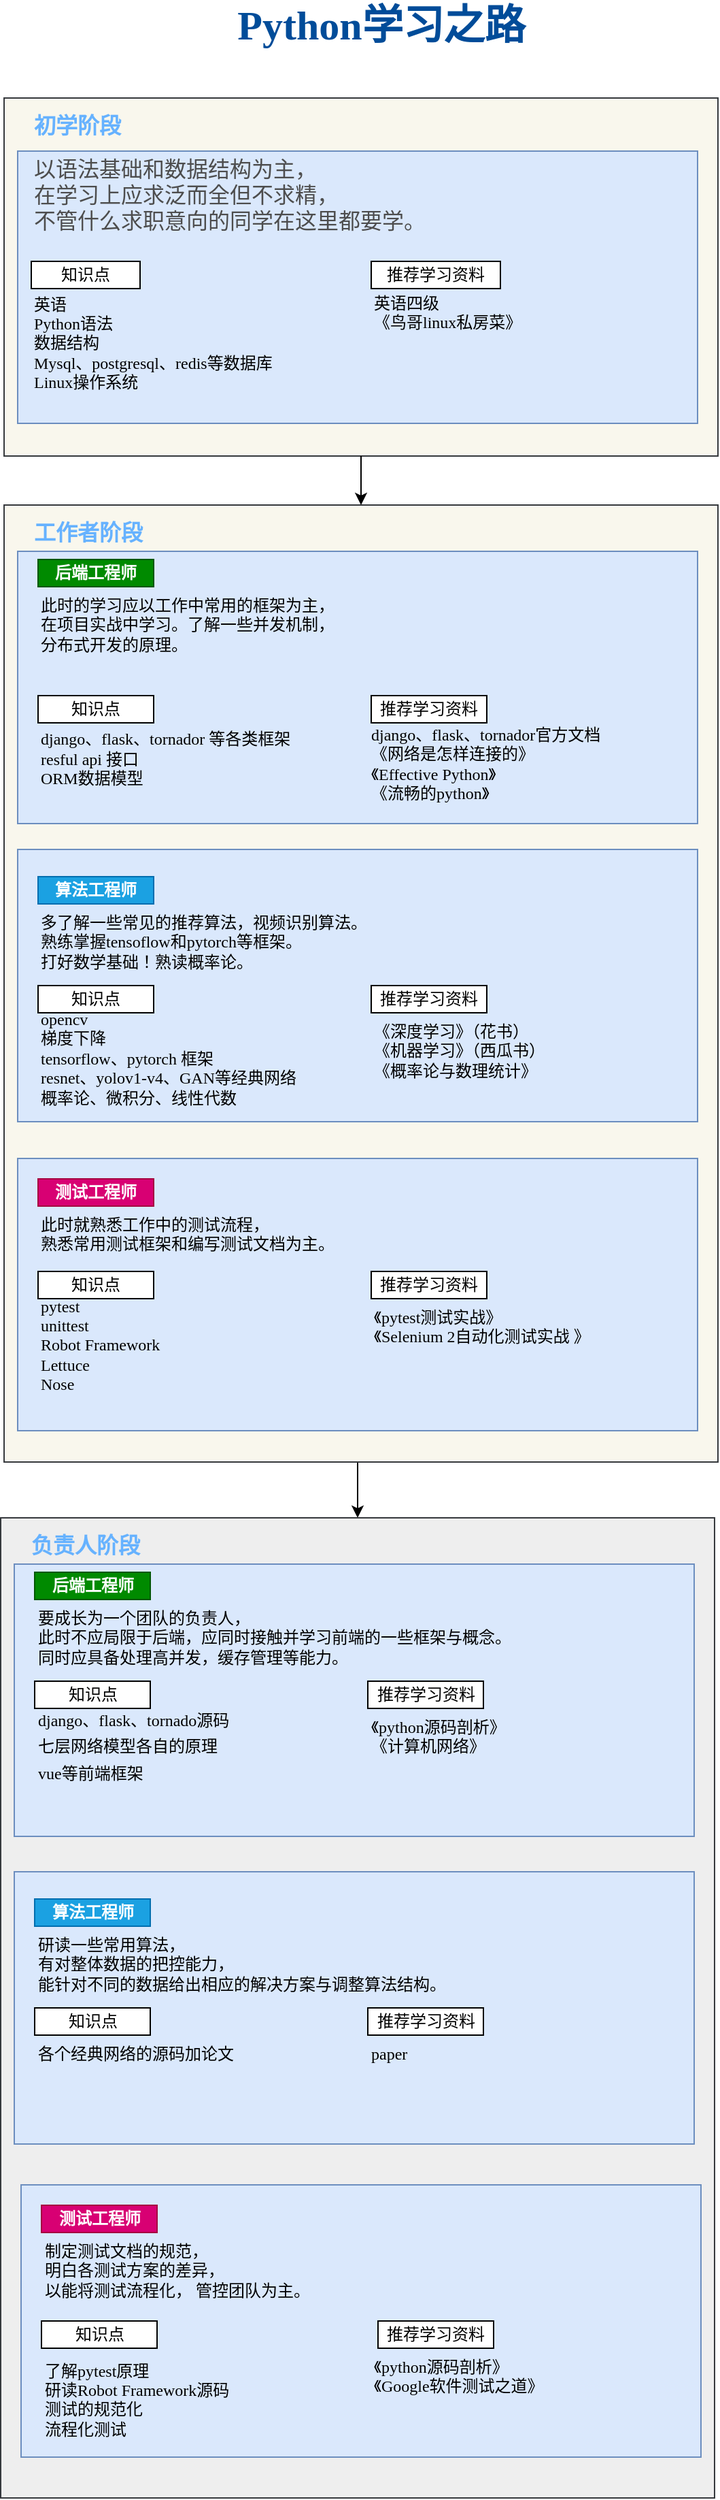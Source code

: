 <mxfile version="13.6.4" type="github">
  <diagram id="l5rkMX41A2DQlqJ6bJBF" name="Page-1">
    <mxGraphModel dx="981" dy="546" grid="1" gridSize="10" guides="1" tooltips="1" connect="1" arrows="1" fold="1" page="1" pageScale="1" pageWidth="850" pageHeight="1100" math="0" shadow="0">
      <root>
        <mxCell id="0" />
        <mxCell id="1" parent="0" />
        <mxCell id="UAcBqdveJcMJWKJadwkK-5" value="" style="rounded=0;whiteSpace=wrap;html=1;fillColor=#f9f7ed;strokeColor=#36393d;fontFamily=Comic Sans MS;" parent="1" vertex="1">
          <mxGeometry x="180" y="107" width="525" height="263" as="geometry" />
        </mxCell>
        <mxCell id="UAcBqdveJcMJWKJadwkK-65" value="" style="rounded=0;whiteSpace=wrap;html=1;align=left;fillColor=#dae8fc;strokeColor=#6c8ebf;fontFamily=Comic Sans MS;" parent="1" vertex="1">
          <mxGeometry x="190" y="146" width="500" height="200" as="geometry" />
        </mxCell>
        <mxCell id="UAcBqdveJcMJWKJadwkK-137" value="" style="edgeStyle=orthogonalEdgeStyle;rounded=0;orthogonalLoop=1;jettySize=auto;html=1;fontFamily=Comic Sans MS;entryX=0.5;entryY=0;entryDx=0;entryDy=0;" parent="1" source="UAcBqdveJcMJWKJadwkK-7" target="UAcBqdveJcMJWKJadwkK-114" edge="1">
          <mxGeometry relative="1" as="geometry">
            <mxPoint x="575" y="1317" as="targetPoint" />
            <Array as="points">
              <mxPoint x="440" y="1120" />
              <mxPoint x="440" y="1120" />
            </Array>
          </mxGeometry>
        </mxCell>
        <mxCell id="UAcBqdveJcMJWKJadwkK-7" value="" style="rounded=0;whiteSpace=wrap;html=1;fontFamily=Comic Sans MS;fillColor=#f9f7ed;strokeColor=#36393d;" parent="1" vertex="1">
          <mxGeometry x="180" y="406" width="525" height="703" as="geometry" />
        </mxCell>
        <mxCell id="UAcBqdveJcMJWKJadwkK-64" value="" style="rounded=0;whiteSpace=wrap;html=1;align=left;fillColor=#dae8fc;strokeColor=#6c8ebf;fontFamily=Comic Sans MS;" parent="1" vertex="1">
          <mxGeometry x="190" y="886" width="500" height="200" as="geometry" />
        </mxCell>
        <mxCell id="UAcBqdveJcMJWKJadwkK-63" value="" style="rounded=0;whiteSpace=wrap;html=1;align=left;fillColor=#dae8fc;strokeColor=#6c8ebf;fontFamily=Comic Sans MS;" parent="1" vertex="1">
          <mxGeometry x="190" y="659" width="500" height="200" as="geometry" />
        </mxCell>
        <mxCell id="UAcBqdveJcMJWKJadwkK-56" value="" style="rounded=0;whiteSpace=wrap;html=1;align=left;fillColor=#dae8fc;strokeColor=#6c8ebf;fontFamily=Comic Sans MS;" parent="1" vertex="1">
          <mxGeometry x="190" y="440" width="500" height="200" as="geometry" />
        </mxCell>
        <mxCell id="UAcBqdveJcMJWKJadwkK-58" style="edgeStyle=orthogonalEdgeStyle;rounded=0;orthogonalLoop=1;jettySize=auto;html=1;entryX=0.5;entryY=0;entryDx=0;entryDy=0;fontFamily=Comic Sans MS;" parent="1" source="UAcBqdveJcMJWKJadwkK-5" target="UAcBqdveJcMJWKJadwkK-7" edge="1">
          <mxGeometry relative="1" as="geometry" />
        </mxCell>
        <mxCell id="UAcBqdveJcMJWKJadwkK-1" value="初学阶段" style="text;html=1;align=left;verticalAlign=middle;whiteSpace=wrap;rounded=0;fontSize=16;fontStyle=1;fontColor=#66B2FF;fontFamily=Comic Sans MS;" parent="1" vertex="1">
          <mxGeometry x="200" y="117" width="140" height="20" as="geometry" />
        </mxCell>
        <mxCell id="UAcBqdveJcMJWKJadwkK-2" value="&lt;font size=&quot;1&quot; color=&quot;#004C99&quot;&gt;&lt;b style=&quot;font-size: 30px&quot;&gt;Python学习之路&lt;/b&gt;&lt;/font&gt;" style="text;html=1;strokeColor=none;fillColor=none;align=center;verticalAlign=middle;whiteSpace=wrap;rounded=0;fontFamily=Comic Sans MS;" parent="1" vertex="1">
          <mxGeometry x="280" y="43" width="355" height="20" as="geometry" />
        </mxCell>
        <mxCell id="UAcBqdveJcMJWKJadwkK-3" value="&lt;p style=&quot;line-height: 120%&quot;&gt;以语法基础和数据结构为主，&lt;br&gt;在学习上应求泛而全但不求精，&lt;br&gt;不管什么求职意向的同学在这里都要学。&lt;/p&gt;" style="text;fillColor=none;align=left;verticalAlign=top;whiteSpace=wrap;rounded=0;fontSize=16;horizontal=1;labelPosition=center;verticalLabelPosition=middle;spacing=2;fontColor=#4D4D4D;labelBackgroundColor=none;spacingTop=0;fontStyle=0;html=1;fontFamily=Comic Sans MS;" parent="1" vertex="1">
          <mxGeometry x="200" y="127" width="400" height="100" as="geometry" />
        </mxCell>
        <mxCell id="UAcBqdveJcMJWKJadwkK-6" value="知识点" style="rounded=0;whiteSpace=wrap;html=1;fontFamily=Comic Sans MS;" parent="1" vertex="1">
          <mxGeometry x="200" y="227" width="80" height="20" as="geometry" />
        </mxCell>
        <mxCell id="UAcBqdveJcMJWKJadwkK-8" value="工作者阶段" style="text;html=1;align=left;verticalAlign=middle;whiteSpace=wrap;rounded=0;fontSize=16;fontStyle=1;fontColor=#66B2FF;fontFamily=Comic Sans MS;" parent="1" vertex="1">
          <mxGeometry x="200" y="416" width="140" height="20" as="geometry" />
        </mxCell>
        <mxCell id="UAcBqdveJcMJWKJadwkK-12" value="推荐学习资料" style="rounded=0;whiteSpace=wrap;html=1;fontFamily=Comic Sans MS;" parent="1" vertex="1">
          <mxGeometry x="450" y="227" width="95" height="20" as="geometry" />
        </mxCell>
        <mxCell id="UAcBqdveJcMJWKJadwkK-13" value="推荐学习资料" style="rounded=0;whiteSpace=wrap;html=1;fontFamily=Comic Sans MS;" parent="1" vertex="1">
          <mxGeometry x="450" y="546" width="85" height="20" as="geometry" />
        </mxCell>
        <mxCell id="UAcBqdveJcMJWKJadwkK-20" value="后端工程师" style="rounded=0;whiteSpace=wrap;html=1;fillColor=#008a00;strokeColor=#005700;fontColor=#ffffff;fontStyle=1;fontFamily=Comic Sans MS;" parent="1" vertex="1">
          <mxGeometry x="205" y="446" width="85" height="20" as="geometry" />
        </mxCell>
        <mxCell id="UAcBqdveJcMJWKJadwkK-21" value="知识点" style="rounded=0;whiteSpace=wrap;html=1;fontFamily=Comic Sans MS;" parent="1" vertex="1">
          <mxGeometry x="205" y="546" width="85" height="20" as="geometry" />
        </mxCell>
        <mxCell id="UAcBqdveJcMJWKJadwkK-22" value="&lt;div&gt;此时的学习应以工作中常用的框架为主，&lt;/div&gt;&lt;div&gt;在项目实战中学习。了解一些并发机制，&lt;/div&gt;&lt;div&gt;分布式开发的原理。&lt;br&gt;&lt;/div&gt;" style="text;html=1;strokeColor=none;fillColor=none;align=left;verticalAlign=top;whiteSpace=wrap;rounded=0;fontFamily=Comic Sans MS;" parent="1" vertex="1">
          <mxGeometry x="205" y="466" width="375" height="60" as="geometry" />
        </mxCell>
        <mxCell id="UAcBqdveJcMJWKJadwkK-39" value="&lt;div&gt;英语四级&lt;br&gt;&lt;/div&gt;&lt;div&gt;《鸟哥linux私房菜》&lt;/div&gt;&lt;div&gt;&lt;br&gt;&lt;/div&gt;" style="text;strokeColor=none;fillColor=none;align=left;verticalAlign=middle;whiteSpace=wrap;rounded=0;html=1;fontFamily=Comic Sans MS;" parent="1" vertex="1">
          <mxGeometry x="450" y="247" width="195" height="50" as="geometry" />
        </mxCell>
        <mxCell id="UAcBqdveJcMJWKJadwkK-40" value="&lt;p style=&quot;line-height: 120%&quot;&gt;英语&lt;br&gt;Python语法&lt;br&gt;数据结构&lt;br&gt;Mysql、postgresql、redis等数据库&lt;br&gt;Linux操作系统&lt;/p&gt;" style="text;strokeColor=none;fillColor=none;align=left;verticalAlign=middle;whiteSpace=wrap;rounded=0;&#xa;lineHeight=20px;labelBorderColor=none;html=1;fontFamily=Comic Sans MS;" parent="1" vertex="1">
          <mxGeometry x="200" y="247" width="235" height="80" as="geometry" />
        </mxCell>
        <mxCell id="UAcBqdveJcMJWKJadwkK-41" value="&lt;p style=&quot;line-height: 120%&quot;&gt;django、flask、tornador 等各类框架&lt;br&gt;resful api 接口&lt;br&gt;ORM数据模型&lt;br&gt;&lt;br&gt;&lt;br&gt;&lt;br&gt;&lt;br&gt;&lt;/p&gt;" style="text;strokeColor=none;fillColor=none;align=left;verticalAlign=middle;whiteSpace=wrap;rounded=0;&#xa;lineHeight=20px;labelBorderColor=none;html=1;fontFamily=Comic Sans MS;" parent="1" vertex="1">
          <mxGeometry x="205" y="566" width="235" height="110" as="geometry" />
        </mxCell>
        <mxCell id="UAcBqdveJcMJWKJadwkK-42" value="&lt;div&gt;django、flask、tornador官方文档&lt;/div&gt;&lt;div&gt;《网络是怎样连接的》&lt;br&gt;&lt;/div&gt;&lt;div&gt;《Effective Python》&lt;/div&gt;&lt;div&gt;《流畅的python》&lt;/div&gt;" style="text;strokeColor=none;fillColor=none;align=left;verticalAlign=middle;whiteSpace=wrap;rounded=0;&#xa;lineHeight=20px;labelBorderColor=none;html=1;fontFamily=Comic Sans MS;" parent="1" vertex="1">
          <mxGeometry x="447.5" y="571" width="235" height="50" as="geometry" />
        </mxCell>
        <mxCell id="UAcBqdveJcMJWKJadwkK-43" value="推荐学习资料" style="rounded=0;whiteSpace=wrap;html=1;fontFamily=Comic Sans MS;" parent="1" vertex="1">
          <mxGeometry x="450" y="759" width="85" height="20" as="geometry" />
        </mxCell>
        <mxCell id="UAcBqdveJcMJWKJadwkK-44" value="算法工程师" style="rounded=0;whiteSpace=wrap;html=1;fontStyle=1;fillColor=#1ba1e2;strokeColor=#006EAF;fontColor=#ffffff;fontFamily=Comic Sans MS;" parent="1" vertex="1">
          <mxGeometry x="205" y="679" width="85" height="20" as="geometry" />
        </mxCell>
        <mxCell id="UAcBqdveJcMJWKJadwkK-45" value="知识点" style="rounded=0;whiteSpace=wrap;html=1;fontFamily=Comic Sans MS;" parent="1" vertex="1">
          <mxGeometry x="205" y="759" width="85" height="20" as="geometry" />
        </mxCell>
        <mxCell id="UAcBqdveJcMJWKJadwkK-46" value="&lt;div&gt;多了解一些常见的推荐算法，视频识别算法。&lt;/div&gt;&lt;div&gt;熟练掌握tensoflow和pytorch等框架。&lt;/div&gt;&lt;div&gt;打好数学基础！熟读概率论。&lt;br&gt;&lt;/div&gt;" style="text;html=1;strokeColor=none;fillColor=none;align=left;verticalAlign=top;whiteSpace=wrap;rounded=0;fontFamily=Comic Sans MS;" parent="1" vertex="1">
          <mxGeometry x="205" y="699" width="375" height="80" as="geometry" />
        </mxCell>
        <mxCell id="UAcBqdveJcMJWKJadwkK-47" value="&lt;div&gt;opencv&lt;/div&gt;&lt;div&gt;梯度下降&lt;br&gt;&lt;/div&gt;&lt;div&gt;tensorflow、pytorch 框架&lt;br&gt;&lt;/div&gt;&lt;div&gt;resnet、yolov1-v4、GAN等经典网络&lt;/div&gt;&lt;div&gt;概率论、微积分、线性代数&lt;br&gt;&lt;/div&gt;" style="text;strokeColor=none;fillColor=none;align=left;verticalAlign=top;whiteSpace=wrap;rounded=0;&#xa;lineHeight=20px;labelBorderColor=none;html=1;fontFamily=Comic Sans MS;" parent="1" vertex="1">
          <mxGeometry x="205" y="770" width="205" height="80" as="geometry" />
        </mxCell>
        <mxCell id="UAcBqdveJcMJWKJadwkK-48" value="&lt;div&gt;《深度学习》（花书）&lt;/div&gt;&lt;div&gt;《机器学习》（西瓜书）&lt;/div&gt;&lt;div&gt;《概率论与数理统计》&lt;br&gt;&lt;/div&gt;" style="text;strokeColor=none;fillColor=none;align=left;verticalAlign=top;whiteSpace=wrap;rounded=0;&#xa;lineHeight=20px;labelBorderColor=none;html=1;fontFamily=Comic Sans MS;" parent="1" vertex="1">
          <mxGeometry x="450" y="779" width="235" height="80" as="geometry" />
        </mxCell>
        <mxCell id="UAcBqdveJcMJWKJadwkK-49" value="推荐学习资料" style="rounded=0;whiteSpace=wrap;html=1;fontFamily=Comic Sans MS;" parent="1" vertex="1">
          <mxGeometry x="450" y="969" width="85" height="20" as="geometry" />
        </mxCell>
        <mxCell id="UAcBqdveJcMJWKJadwkK-50" value="测试工程师" style="rounded=0;whiteSpace=wrap;html=1;fillColor=#d80073;strokeColor=#A50040;fontColor=#ffffff;fontStyle=1;fontFamily=Comic Sans MS;" parent="1" vertex="1">
          <mxGeometry x="205" y="901" width="85" height="20" as="geometry" />
        </mxCell>
        <mxCell id="UAcBqdveJcMJWKJadwkK-51" value="知识点" style="rounded=0;whiteSpace=wrap;html=1;fontFamily=Comic Sans MS;" parent="1" vertex="1">
          <mxGeometry x="205" y="969" width="85" height="20" as="geometry" />
        </mxCell>
        <mxCell id="UAcBqdveJcMJWKJadwkK-52" value="&lt;div&gt;此时就熟悉工作中的测试流程，&lt;/div&gt;&lt;div&gt;熟悉常用测试框架和编写测试文档为主。&lt;br&gt;&lt;/div&gt;" style="text;html=1;strokeColor=none;fillColor=none;align=left;verticalAlign=top;whiteSpace=wrap;rounded=0;fontFamily=Comic Sans MS;" parent="1" vertex="1">
          <mxGeometry x="205" y="921" width="375" height="60" as="geometry" />
        </mxCell>
        <mxCell id="UAcBqdveJcMJWKJadwkK-53" value="&lt;div&gt;pytest&lt;/div&gt;&lt;div&gt;unittest&lt;/div&gt;&lt;div&gt;Robot Framework&lt;br&gt;&lt;/div&gt;&lt;div&gt;Lettuce&lt;/div&gt;&lt;div&gt;Nose&lt;br&gt;&lt;/div&gt;" style="text;strokeColor=none;fillColor=none;align=left;verticalAlign=middle;whiteSpace=wrap;rounded=0;&#xa;lineHeight=20px;labelBorderColor=none;html=1;fontFamily=Comic Sans MS;" parent="1" vertex="1">
          <mxGeometry x="205" y="989" width="145" height="68" as="geometry" />
        </mxCell>
        <mxCell id="UAcBqdveJcMJWKJadwkK-54" value="&lt;div&gt;《pytest测试实战》&lt;/div&gt;&lt;div&gt;《Selenium 2自动化测试实战 》&lt;br&gt;&lt;/div&gt;" style="text;strokeColor=none;fillColor=none;align=left;verticalAlign=top;whiteSpace=wrap;rounded=0;&#xa;lineHeight=20px;labelBorderColor=none;html=1;fontFamily=Comic Sans MS;" parent="1" vertex="1">
          <mxGeometry x="450" y="989" width="235" height="50" as="geometry" />
        </mxCell>
        <mxCell id="UAcBqdveJcMJWKJadwkK-114" value="" style="rounded=0;whiteSpace=wrap;html=1;fillColor=#eeeeee;strokeColor=#36393d;fontFamily=Comic Sans MS;" parent="1" vertex="1">
          <mxGeometry x="177.5" y="1150" width="525" height="720" as="geometry" />
        </mxCell>
        <mxCell id="UAcBqdveJcMJWKJadwkK-115" value="" style="rounded=0;whiteSpace=wrap;html=1;align=left;fillColor=#dae8fc;strokeColor=#6c8ebf;fontFamily=Comic Sans MS;" parent="1" vertex="1">
          <mxGeometry x="192.5" y="1640" width="500" height="200" as="geometry" />
        </mxCell>
        <mxCell id="UAcBqdveJcMJWKJadwkK-116" value="" style="rounded=0;whiteSpace=wrap;html=1;align=left;fillColor=#dae8fc;strokeColor=#6c8ebf;fontFamily=Comic Sans MS;" parent="1" vertex="1">
          <mxGeometry x="187.5" y="1410" width="500" height="200" as="geometry" />
        </mxCell>
        <mxCell id="UAcBqdveJcMJWKJadwkK-117" value="" style="rounded=0;whiteSpace=wrap;html=1;align=left;fillColor=#dae8fc;strokeColor=#6c8ebf;fontFamily=Comic Sans MS;" parent="1" vertex="1">
          <mxGeometry x="187.5" y="1184" width="500" height="200" as="geometry" />
        </mxCell>
        <mxCell id="UAcBqdveJcMJWKJadwkK-118" value="负责人阶段" style="text;html=1;align=left;verticalAlign=middle;whiteSpace=wrap;rounded=0;fontSize=16;fontStyle=1;fontColor=#66B2FF;fontFamily=Comic Sans MS;" parent="1" vertex="1">
          <mxGeometry x="197.5" y="1160" width="140" height="20" as="geometry" />
        </mxCell>
        <mxCell id="UAcBqdveJcMJWKJadwkK-119" value="推荐学习资料" style="rounded=0;whiteSpace=wrap;html=1;fontFamily=Comic Sans MS;" parent="1" vertex="1">
          <mxGeometry x="447.5" y="1270" width="85" height="20" as="geometry" />
        </mxCell>
        <mxCell id="UAcBqdveJcMJWKJadwkK-120" value="后端工程师" style="rounded=0;whiteSpace=wrap;html=1;fillColor=#008a00;strokeColor=#005700;fontColor=#ffffff;fontStyle=1;fontFamily=Comic Sans MS;" parent="1" vertex="1">
          <mxGeometry x="202.5" y="1190" width="85" height="20" as="geometry" />
        </mxCell>
        <mxCell id="UAcBqdveJcMJWKJadwkK-121" value="知识点" style="rounded=0;whiteSpace=wrap;html=1;fontFamily=Comic Sans MS;" parent="1" vertex="1">
          <mxGeometry x="202.5" y="1270" width="85" height="20" as="geometry" />
        </mxCell>
        <mxCell id="UAcBqdveJcMJWKJadwkK-122" value="&lt;div&gt;要成长为一个团队的负责人，&lt;/div&gt;&lt;div&gt;此时不应局限于后端，应同时接触并学习前端的一些框架与概念。&lt;/div&gt;&lt;div&gt;同时应具备处理高并发，缓存管理等能力。&lt;br&gt;&lt;/div&gt;" style="text;html=1;strokeColor=none;fillColor=none;align=left;verticalAlign=top;whiteSpace=wrap;rounded=0;fontFamily=Comic Sans MS;" parent="1" vertex="1">
          <mxGeometry x="202.5" y="1210" width="375" height="60" as="geometry" />
        </mxCell>
        <mxCell id="UAcBqdveJcMJWKJadwkK-123" value="&lt;p style=&quot;line-height: 0%&quot;&gt;django、flask、tornado源码&lt;/p&gt;&lt;p style=&quot;line-height: 120%&quot;&gt;七层网络模型各自的原理&lt;/p&gt;&lt;p style=&quot;line-height: 30%&quot;&gt;vue等前端框架&lt;br&gt;&lt;/p&gt;&lt;p style=&quot;line-height: 120%&quot;&gt;&lt;br&gt;&lt;br&gt;&lt;br&gt;&lt;/p&gt;" style="text;strokeColor=none;fillColor=none;align=left;verticalAlign=top;whiteSpace=wrap;rounded=0;&#xa;lineHeight=20px;labelBorderColor=none;html=1;fontFamily=Comic Sans MS;" parent="1" vertex="1">
          <mxGeometry x="202.5" y="1280" width="235" height="90" as="geometry" />
        </mxCell>
        <mxCell id="UAcBqdveJcMJWKJadwkK-125" value="推荐学习资料" style="rounded=0;whiteSpace=wrap;html=1;fontFamily=Comic Sans MS;" parent="1" vertex="1">
          <mxGeometry x="447.5" y="1510" width="85" height="20" as="geometry" />
        </mxCell>
        <mxCell id="UAcBqdveJcMJWKJadwkK-126" value="算法工程师" style="rounded=0;whiteSpace=wrap;html=1;fontStyle=1;fillColor=#1ba1e2;strokeColor=#006EAF;fontColor=#ffffff;fontFamily=Comic Sans MS;" parent="1" vertex="1">
          <mxGeometry x="202.5" y="1430" width="85" height="20" as="geometry" />
        </mxCell>
        <mxCell id="UAcBqdveJcMJWKJadwkK-127" value="知识点" style="rounded=0;whiteSpace=wrap;html=1;fontFamily=Comic Sans MS;" parent="1" vertex="1">
          <mxGeometry x="202.5" y="1510" width="85" height="20" as="geometry" />
        </mxCell>
        <mxCell id="UAcBqdveJcMJWKJadwkK-128" value="&lt;div&gt;研读一些常用算法，&lt;/div&gt;&lt;div&gt;有对整体数据的把控能力，&lt;/div&gt;&lt;div&gt;能针对不同的数据给出相应的解决方案与调整算法结构。&lt;br&gt;&lt;/div&gt;" style="text;html=1;strokeColor=none;fillColor=none;align=left;verticalAlign=top;whiteSpace=wrap;rounded=0;fontFamily=Comic Sans MS;" parent="1" vertex="1">
          <mxGeometry x="202.5" y="1450" width="375" height="80" as="geometry" />
        </mxCell>
        <mxCell id="UAcBqdveJcMJWKJadwkK-129" value="各个经典网络的源码加论文" style="text;strokeColor=none;fillColor=none;align=left;verticalAlign=top;whiteSpace=wrap;rounded=0;&#xa;lineHeight=20px;labelBorderColor=none;html=1;fontFamily=Comic Sans MS;" parent="1" vertex="1">
          <mxGeometry x="202.5" y="1530" width="205" height="80" as="geometry" />
        </mxCell>
        <mxCell id="UAcBqdveJcMJWKJadwkK-130" value="&lt;div&gt;paper&lt;/div&gt;&lt;div&gt;&lt;br&gt;&lt;/div&gt;" style="text;strokeColor=none;fillColor=none;align=left;verticalAlign=top;whiteSpace=wrap;rounded=0;&#xa;lineHeight=20px;labelBorderColor=none;html=1;fontFamily=Comic Sans MS;" parent="1" vertex="1">
          <mxGeometry x="447.5" y="1530" width="235" height="50" as="geometry" />
        </mxCell>
        <mxCell id="UAcBqdveJcMJWKJadwkK-131" value="推荐学习资料" style="rounded=0;whiteSpace=wrap;html=1;fontFamily=Comic Sans MS;" parent="1" vertex="1">
          <mxGeometry x="455" y="1740" width="85" height="20" as="geometry" />
        </mxCell>
        <mxCell id="UAcBqdveJcMJWKJadwkK-132" value="测试工程师" style="rounded=0;whiteSpace=wrap;html=1;fillColor=#d80073;strokeColor=#A50040;fontColor=#ffffff;fontStyle=1;fontFamily=Comic Sans MS;" parent="1" vertex="1">
          <mxGeometry x="207.5" y="1655" width="85" height="20" as="geometry" />
        </mxCell>
        <mxCell id="UAcBqdveJcMJWKJadwkK-133" value="知识点" style="rounded=0;whiteSpace=wrap;html=1;fontFamily=Comic Sans MS;" parent="1" vertex="1">
          <mxGeometry x="207.5" y="1740" width="85" height="20" as="geometry" />
        </mxCell>
        <mxCell id="UAcBqdveJcMJWKJadwkK-134" value="&lt;div&gt;制定测试文档的规范，&lt;/div&gt;&lt;div&gt;明白各测试方案的差异，&lt;/div&gt;&lt;div&gt;以能将测试流程化， 管控团队为主。&lt;br&gt;&lt;/div&gt;" style="text;html=1;strokeColor=none;fillColor=none;align=left;verticalAlign=top;whiteSpace=wrap;rounded=0;fontFamily=Comic Sans MS;" parent="1" vertex="1">
          <mxGeometry x="207.5" y="1675" width="375" height="60" as="geometry" />
        </mxCell>
        <mxCell id="UAcBqdveJcMJWKJadwkK-135" value="&lt;div&gt;了解pytest原理&lt;/div&gt;&lt;div&gt;研读Robot Framework源码&lt;/div&gt;&lt;div&gt;测试的规范化&lt;/div&gt;&lt;div&gt;流程化测试&lt;br&gt;&lt;/div&gt;&lt;div&gt;&lt;br&gt;&lt;/div&gt;" style="text;strokeColor=none;fillColor=none;align=left;verticalAlign=middle;whiteSpace=wrap;rounded=0;&#xa;lineHeight=20px;labelBorderColor=none;html=1;fontFamily=Comic Sans MS;" parent="1" vertex="1">
          <mxGeometry x="207.5" y="1770" width="235" height="70" as="geometry" />
        </mxCell>
        <mxCell id="UAcBqdveJcMJWKJadwkK-138" value="&lt;div&gt;《python源码剖析》&lt;/div&gt;&lt;div&gt;《计算机网络》&lt;/div&gt;" style="text;strokeColor=none;fillColor=none;align=left;verticalAlign=top;whiteSpace=wrap;rounded=0;&#xa;lineHeight=20px;labelBorderColor=none;html=1;fontFamily=Comic Sans MS;" parent="1" vertex="1">
          <mxGeometry x="447.5" y="1290" width="235" height="50" as="geometry" />
        </mxCell>
        <mxCell id="UAcBqdveJcMJWKJadwkK-139" value="&lt;div&gt;《python源码剖析》&lt;/div&gt;&lt;div&gt;《Google软件测试之道》&lt;br&gt;&lt;/div&gt;" style="text;strokeColor=none;fillColor=none;align=left;verticalAlign=top;whiteSpace=wrap;rounded=0;&#xa;lineHeight=20px;labelBorderColor=none;html=1;fontFamily=Comic Sans MS;" parent="1" vertex="1">
          <mxGeometry x="450" y="1760" width="235" height="50" as="geometry" />
        </mxCell>
      </root>
    </mxGraphModel>
  </diagram>
</mxfile>
